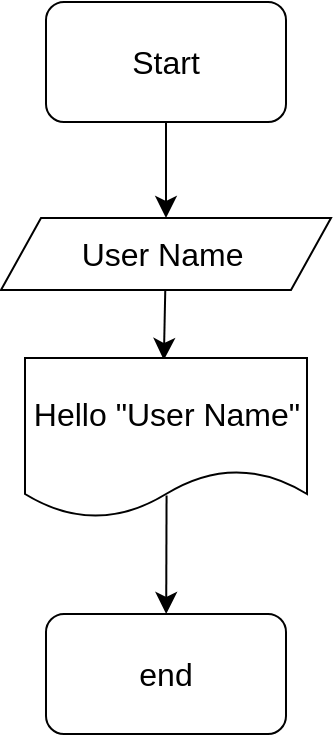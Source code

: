 <mxfile version="21.3.2" type="github">
  <diagram name="Страница 1" id="uxWOsyEfU2r70jMS017q">
    <mxGraphModel dx="1433" dy="1069" grid="0" gridSize="10" guides="1" tooltips="1" connect="1" arrows="1" fold="1" page="0" pageScale="1" pageWidth="827" pageHeight="1169" math="0" shadow="0">
      <root>
        <mxCell id="0" />
        <mxCell id="1" parent="0" />
        <mxCell id="PlK3aGXqDywmeAIuR_eo-7" value="" style="edgeStyle=none;curved=1;rounded=0;orthogonalLoop=1;jettySize=auto;html=1;fontSize=12;startSize=8;endSize=8;" edge="1" parent="1" source="PlK3aGXqDywmeAIuR_eo-1" target="PlK3aGXqDywmeAIuR_eo-6">
          <mxGeometry relative="1" as="geometry" />
        </mxCell>
        <mxCell id="PlK3aGXqDywmeAIuR_eo-1" value="Start" style="rounded=1;whiteSpace=wrap;html=1;fontSize=16;" vertex="1" parent="1">
          <mxGeometry x="-54" y="-53" width="120" height="60" as="geometry" />
        </mxCell>
        <mxCell id="PlK3aGXqDywmeAIuR_eo-9" value="" style="edgeStyle=none;curved=1;rounded=0;orthogonalLoop=1;jettySize=auto;html=1;fontSize=12;startSize=8;endSize=8;" edge="1" parent="1" source="PlK3aGXqDywmeAIuR_eo-6">
          <mxGeometry relative="1" as="geometry">
            <mxPoint x="4.918" y="126" as="targetPoint" />
          </mxGeometry>
        </mxCell>
        <mxCell id="PlK3aGXqDywmeAIuR_eo-6" value="User Name&amp;nbsp;" style="shape=parallelogram;perimeter=parallelogramPerimeter;whiteSpace=wrap;html=1;fixedSize=1;fontSize=16;" vertex="1" parent="1">
          <mxGeometry x="-76.5" y="55" width="165" height="36" as="geometry" />
        </mxCell>
        <mxCell id="PlK3aGXqDywmeAIuR_eo-10" value="end" style="rounded=1;whiteSpace=wrap;html=1;fontSize=16;" vertex="1" parent="1">
          <mxGeometry x="-54" y="253" width="120" height="60" as="geometry" />
        </mxCell>
        <mxCell id="PlK3aGXqDywmeAIuR_eo-13" value="" style="edgeStyle=none;curved=1;rounded=0;orthogonalLoop=1;jettySize=auto;html=1;fontSize=12;startSize=8;endSize=8;exitX=0.502;exitY=0.86;exitDx=0;exitDy=0;exitPerimeter=0;" edge="1" parent="1" source="PlK3aGXqDywmeAIuR_eo-12" target="PlK3aGXqDywmeAIuR_eo-10">
          <mxGeometry relative="1" as="geometry" />
        </mxCell>
        <mxCell id="PlK3aGXqDywmeAIuR_eo-12" value="Hello &quot;User Name&quot;" style="shape=document;whiteSpace=wrap;html=1;boundedLbl=1;fontSize=16;" vertex="1" parent="1">
          <mxGeometry x="-64.5" y="125" width="141" height="80" as="geometry" />
        </mxCell>
      </root>
    </mxGraphModel>
  </diagram>
</mxfile>

